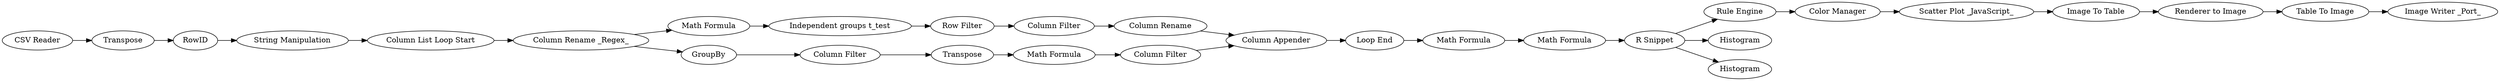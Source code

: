 digraph {
	5 -> 8
	29 -> 28
	36 -> 849
	23 -> 34
	34 -> 38
	17 -> 26
	43 -> 23
	30 -> 31
	20 -> 19
	31 -> 32
	19 -> 39
	38 -> 42
	11 -> 12
	10 -> 11
	28 -> 30
	3 -> 9
	32 -> 43
	38 -> 46
	868 -> 869
	849 -> 866
	17 -> 5
	8 -> 20
	39 -> 32
	26 -> 29
	12 -> 17
	866 -> 868
	42 -> 40
	9 -> 10
	38 -> 45
	40 -> 36
	9 [label=Transpose]
	866 [label="Renderer to Image"]
	26 [label=GroupBy]
	8 [label="Independent groups t_test"]
	17 [label="Column Rename _Regex_"]
	3 [label="CSV Reader"]
	19 [label="Column Filter"]
	849 [label="Image To Table"]
	31 [label="Column Filter"]
	869 [label="Image Writer _Port_"]
	12 [label="Column List Loop Start"]
	10 [label=RowID]
	868 [label="Table To Image"]
	30 [label="Math Formula"]
	42 [label="Rule Engine"]
	28 [label=Transpose]
	11 [label="String Manipulation"]
	23 [label="Math Formula"]
	38 [label="R Snippet"]
	5 [label="Math Formula"]
	20 [label="Row Filter"]
	43 [label="Loop End"]
	34 [label="Math Formula"]
	29 [label="Column Filter"]
	36 [label="Scatter Plot _JavaScript_"]
	46 [label=Histogram]
	40 [label="Color Manager"]
	39 [label="Column Rename"]
	32 [label="Column Appender"]
	45 [label=Histogram]
	rankdir=LR
}
